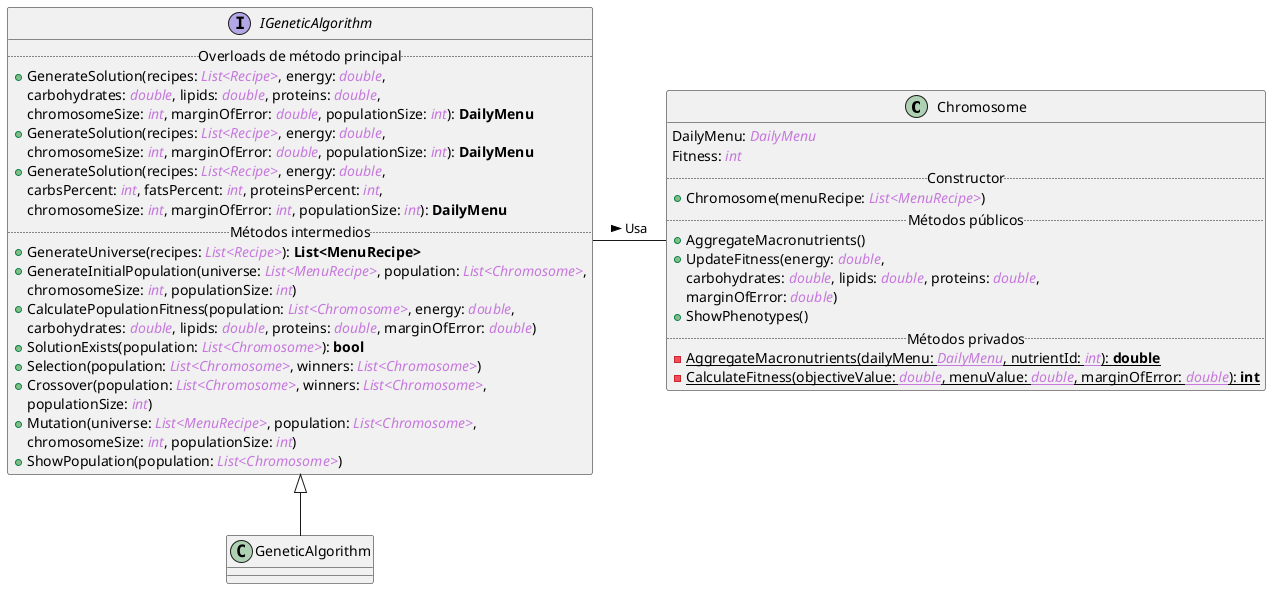 @startuml
'https://plantuml.com/class-diagram

class Chromosome
{
DailyMenu: <color:#C678DD><i>DailyMenu
Fitness: <color:#C678DD><i>int
.. Constructor ..
+Chromosome(menuRecipe: <color:#C678DD><i>List<MenuRecipe></i></color>)
.. Métodos públicos ..
+AggregateMacronutrients()
+UpdateFitness(energy: <color:#C678DD><i>double</i></color>, 
carbohydrates: <color:#C678DD><i>double</i></color>, lipids: <color:#C678DD><i>double</i></color>, proteins: <color:#C678DD><i>double</i></color>, 
marginOfError: <color:#C678DD><i>double</i></color>)
+ShowPhenotypes()
.. Métodos privados ..
-{static}AggregateMacronutrients(dailyMenu: <color:#C678DD><i>DailyMenu</i></color>, nutrientId: <color:#C678DD><i>int</i></color>): <b>double</b>
-{static}CalculateFitness(objectiveValue: <color:#C678DD><i>double</i></color>, menuValue: <color:#C678DD><i>double</i></color>, marginOfError: <color:#C678DD><i>double</i></color>): <b>int</b>
}

interface IGeneticAlgorithm {
.. Overloads de método principal ..
+GenerateSolution(recipes: <color:#C678DD><i>List<Recipe></i></color>, energy: <color:#C678DD><i>double</i></color>,
carbohydrates: <color:#C678DD><i>double</i></color>, lipids: <color:#C678DD><i>double</i></color>, proteins: <color:#C678DD><i>double</i></color>,
chromosomeSize: <color:#C678DD><i>int</i></color>, marginOfError: <color:#C678DD><i>double</i></color>, populationSize: <color:#C678DD><i>int</i></color>): <b>DailyMenu</b>
+GenerateSolution(recipes: <color:#C678DD><i>List<Recipe></i></color>, energy: <color:#C678DD><i>double</i></color>,
chromosomeSize: <color:#C678DD><i>int</i></color>, marginOfError: <color:#C678DD><i>double</i></color>, populationSize: <color:#C678DD><i>int</i></color>): <b>DailyMenu
+GenerateSolution(recipes: <color:#C678DD><i>List<Recipe></i></color>, energy: <color:#C678DD><i>double</i></color>,
carbsPercent: <color:#C678DD><i>int</i></color>, fatsPercent: <color:#C678DD><i>int</i></color>, proteinsPercent: <color:#C678DD><i>int</i></color>,
chromosomeSize: <color:#C678DD><i>int</i></color>, marginOfError: <color:#C678DD><i>int</i></color>, populationSize: <color:#C678DD><i>int</i></color>): <b>DailyMenu
.. Métodos intermedios ..
+GenerateUniverse(recipes: <color:#C678DD><i>List<Recipe></i></color>): <b>List<MenuRecipe></b>
+GenerateInitialPopulation(universe: <color:#C678DD><i>List<MenuRecipe></i></color>, population: <color:#C678DD><i>List<Chromosome></i></color>,
chromosomeSize: <color:#C678DD><i>int</i></color>, populationSize: <color:#C678DD><i>int</i></color>)
+CalculatePopulationFitness(population: <color:#C678DD><i>List<Chromosome></i></color>, energy: <color:#C678DD><i>double</i></color>,
carbohydrates: <color:#C678DD><i>double</i></color>, lipids: <color:#C678DD><i>double</i></color>, proteins: <color:#C678DD><i>double</i></color>, marginOfError: <color:#C678DD><i>double</i></color>)
+SolutionExists(population: <color:#C678DD><i>List<Chromosome></i></color>): <b>bool</b>
+Selection(population: <color:#C678DD><i>List<Chromosome></i></color>, winners: <color:#C678DD><i>List<Chromosome></i></color>)
+Crossover(population: <color:#C678DD><i>List<Chromosome></i></color>, winners: <color:#C678DD><i>List<Chromosome></i></color>,
populationSize: <color:#C678DD><i>int</i></color>)
+Mutation(universe: <color:#C678DD><i>List<MenuRecipe></i></color>, population: <color:#C678DD><i>List<Chromosome></i></color>,
chromosomeSize: <color:#C678DD><i>int</i></color>, populationSize: <color:#C678DD><i>int</i></color>)
+ShowPopulation(population: <color:#C678DD><i>List<Chromosome></i></color>)
}

class GeneticAlgorithm

IGeneticAlgorithm <|-- GeneticAlgorithm
IGeneticAlgorithm - Chromosome: Usa >

@enduml